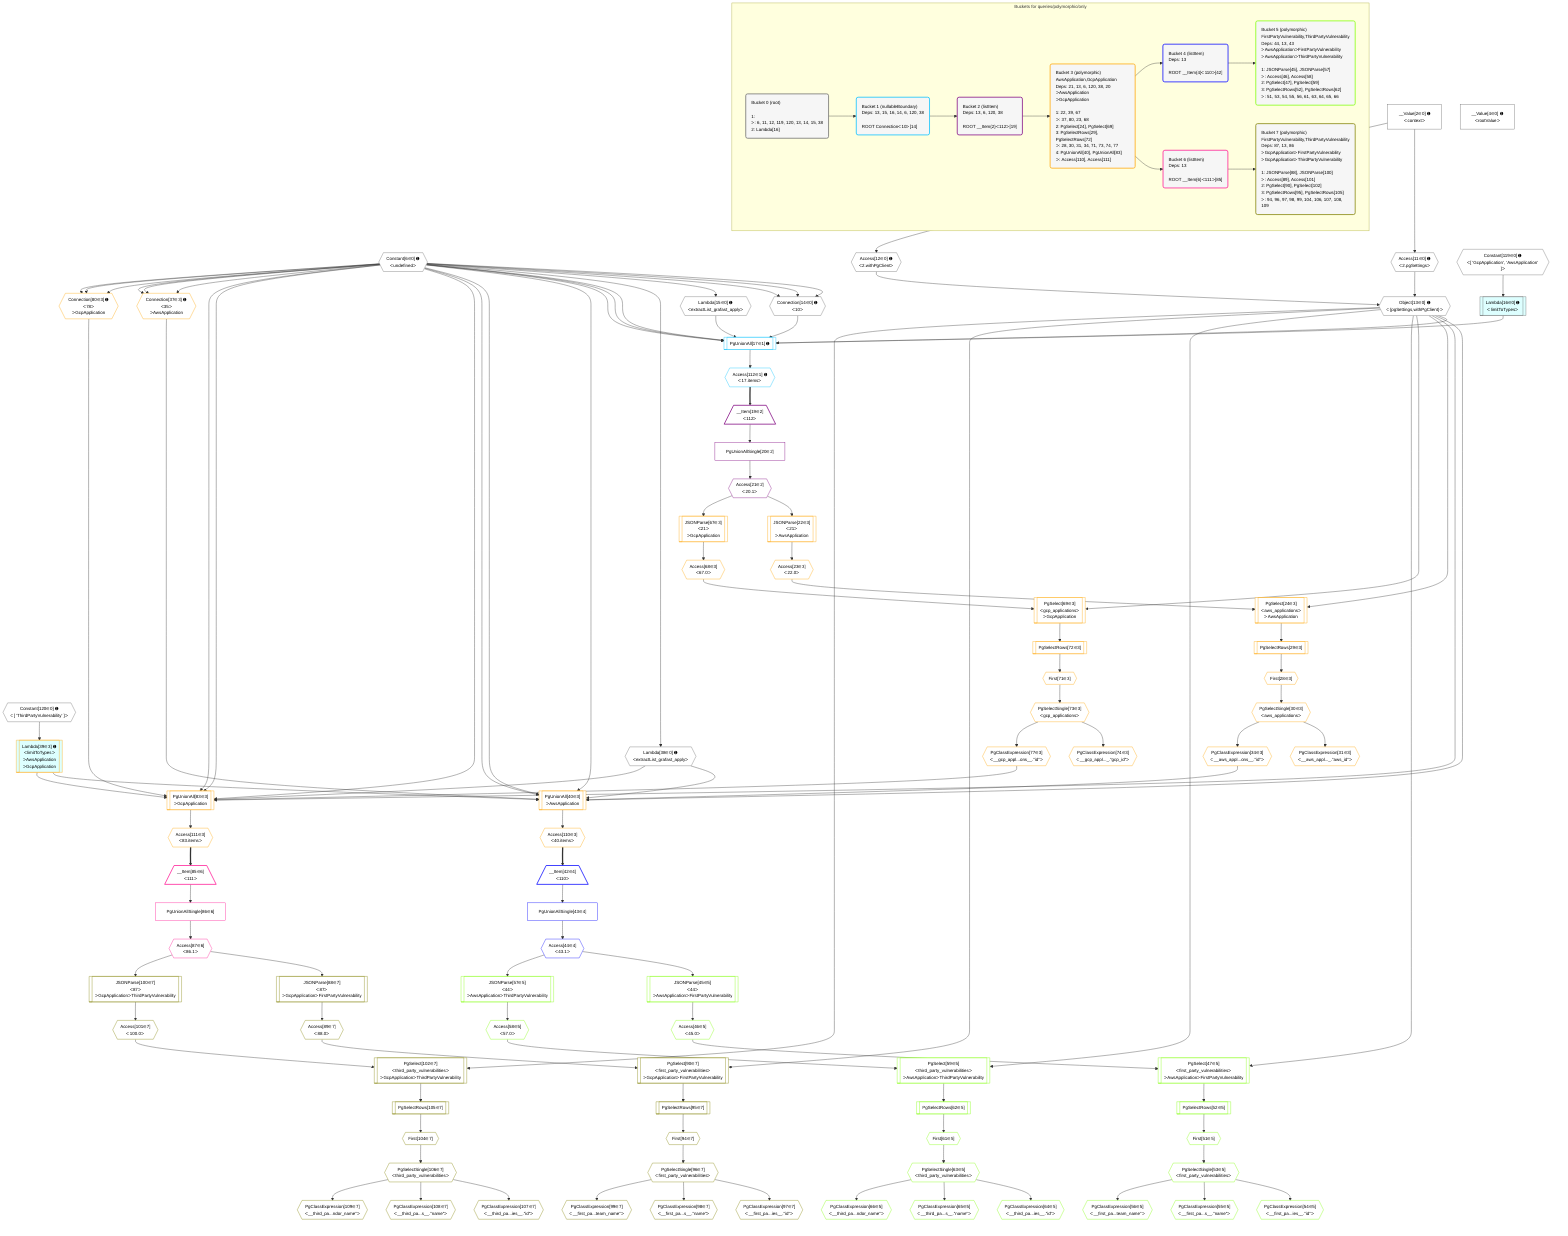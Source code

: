 %%{init: {'themeVariables': { 'fontSize': '12px'}}}%%
graph TD
    classDef path fill:#eee,stroke:#000,color:#000
    classDef plan fill:#fff,stroke-width:1px,color:#000
    classDef itemplan fill:#fff,stroke-width:2px,color:#000
    classDef unbatchedplan fill:#dff,stroke-width:1px,color:#000
    classDef sideeffectplan fill:#fcc,stroke-width:2px,color:#000
    classDef bucket fill:#f6f6f6,color:#000,stroke-width:2px,text-align:left


    %% plan dependencies
    Connection14{{"Connection[14∈0] ➊<br />ᐸ10ᐳ"}}:::plan
    Constant6{{"Constant[6∈0] ➊<br />ᐸundefinedᐳ"}}:::plan
    Constant6 & Constant6 & Constant6 --> Connection14
    Object13{{"Object[13∈0] ➊<br />ᐸ{pgSettings,withPgClient}ᐳ"}}:::plan
    Access11{{"Access[11∈0] ➊<br />ᐸ2.pgSettingsᐳ"}}:::plan
    Access12{{"Access[12∈0] ➊<br />ᐸ2.withPgClientᐳ"}}:::plan
    Access11 & Access12 --> Object13
    __Value2["__Value[2∈0] ➊<br />ᐸcontextᐳ"]:::plan
    __Value2 --> Access11
    __Value2 --> Access12
    Lambda15{{"Lambda[15∈0] ➊<br />ᐸextractList_grafast_applyᐳ"}}:::plan
    Constant6 --> Lambda15
    Lambda16[["Lambda[16∈0] ➊<br />ᐸlimitToTypesᐳ"]]:::unbatchedplan
    Constant119{{"Constant[119∈0] ➊<br />ᐸ[ 'GcpApplication', 'AwsApplication' ]ᐳ"}}:::plan
    Constant119 --> Lambda16
    Lambda38{{"Lambda[38∈0] ➊<br />ᐸextractList_grafast_applyᐳ"}}:::plan
    Constant6 --> Lambda38
    __Value4["__Value[4∈0] ➊<br />ᐸrootValueᐳ"]:::plan
    Constant120{{"Constant[120∈0] ➊<br />ᐸ[ 'ThirdPartyVulnerability' ]ᐳ"}}:::plan
    PgUnionAll17[["PgUnionAll[17∈1] ➊"]]:::plan
    Object13 & Lambda15 & Lambda16 & Connection14 & Constant6 & Constant6 & Constant6 --> PgUnionAll17
    Access112{{"Access[112∈1] ➊<br />ᐸ17.itemsᐳ"}}:::plan
    PgUnionAll17 --> Access112
    __Item19[/"__Item[19∈2]<br />ᐸ112ᐳ"\]:::itemplan
    Access112 ==> __Item19
    PgUnionAllSingle20["PgUnionAllSingle[20∈2]"]:::plan
    __Item19 --> PgUnionAllSingle20
    Access21{{"Access[21∈2]<br />ᐸ20.1ᐳ"}}:::plan
    PgUnionAllSingle20 --> Access21
    PgUnionAll40[["PgUnionAll[40∈3]<br />ᐳAwsApplication"]]:::plan
    PgClassExpression34{{"PgClassExpression[34∈3]<br />ᐸ__aws_appl...ons__.”id”ᐳ"}}:::plan
    Lambda39[["Lambda[39∈3] ➊<br />ᐸlimitToTypesᐳ<br />ᐳAwsApplication<br />ᐳGcpApplication"]]:::unbatchedplan
    Connection37{{"Connection[37∈3] ➊<br />ᐸ35ᐳ<br />ᐳAwsApplication"}}:::plan
    Object13 & PgClassExpression34 & Lambda38 & Lambda39 & Connection37 & Constant6 & Constant6 & Constant6 --> PgUnionAll40
    PgUnionAll83[["PgUnionAll[83∈3]<br />ᐳGcpApplication"]]:::plan
    PgClassExpression77{{"PgClassExpression[77∈3]<br />ᐸ__gcp_appl...ons__.”id”ᐳ"}}:::plan
    Connection80{{"Connection[80∈3] ➊<br />ᐸ78ᐳ<br />ᐳGcpApplication"}}:::plan
    Object13 & PgClassExpression77 & Lambda38 & Lambda39 & Connection80 & Constant6 & Constant6 & Constant6 --> PgUnionAll83
    Constant6 & Constant6 & Constant6 --> Connection37
    Constant6 & Constant6 & Constant6 --> Connection80
    PgSelect24[["PgSelect[24∈3]<br />ᐸaws_applicationsᐳ<br />ᐳAwsApplication"]]:::plan
    Access23{{"Access[23∈3]<br />ᐸ22.0ᐳ"}}:::plan
    Object13 & Access23 --> PgSelect24
    PgSelect69[["PgSelect[69∈3]<br />ᐸgcp_applicationsᐳ<br />ᐳGcpApplication"]]:::plan
    Access68{{"Access[68∈3]<br />ᐸ67.0ᐳ"}}:::plan
    Object13 & Access68 --> PgSelect69
    JSONParse22[["JSONParse[22∈3]<br />ᐸ21ᐳ<br />ᐳAwsApplication"]]:::plan
    Access21 --> JSONParse22
    JSONParse22 --> Access23
    First28{{"First[28∈3]"}}:::plan
    PgSelectRows29[["PgSelectRows[29∈3]"]]:::plan
    PgSelectRows29 --> First28
    PgSelect24 --> PgSelectRows29
    PgSelectSingle30{{"PgSelectSingle[30∈3]<br />ᐸaws_applicationsᐳ"}}:::plan
    First28 --> PgSelectSingle30
    PgClassExpression31{{"PgClassExpression[31∈3]<br />ᐸ__aws_appl..._.”aws_id”ᐳ"}}:::plan
    PgSelectSingle30 --> PgClassExpression31
    PgSelectSingle30 --> PgClassExpression34
    Constant120 --> Lambda39
    JSONParse67[["JSONParse[67∈3]<br />ᐸ21ᐳ<br />ᐳGcpApplication"]]:::plan
    Access21 --> JSONParse67
    JSONParse67 --> Access68
    First71{{"First[71∈3]"}}:::plan
    PgSelectRows72[["PgSelectRows[72∈3]"]]:::plan
    PgSelectRows72 --> First71
    PgSelect69 --> PgSelectRows72
    PgSelectSingle73{{"PgSelectSingle[73∈3]<br />ᐸgcp_applicationsᐳ"}}:::plan
    First71 --> PgSelectSingle73
    PgClassExpression74{{"PgClassExpression[74∈3]<br />ᐸ__gcp_appl..._.”gcp_id”ᐳ"}}:::plan
    PgSelectSingle73 --> PgClassExpression74
    PgSelectSingle73 --> PgClassExpression77
    Access110{{"Access[110∈3]<br />ᐸ40.itemsᐳ"}}:::plan
    PgUnionAll40 --> Access110
    Access111{{"Access[111∈3]<br />ᐸ83.itemsᐳ"}}:::plan
    PgUnionAll83 --> Access111
    __Item42[/"__Item[42∈4]<br />ᐸ110ᐳ"\]:::itemplan
    Access110 ==> __Item42
    PgUnionAllSingle43["PgUnionAllSingle[43∈4]"]:::plan
    __Item42 --> PgUnionAllSingle43
    Access44{{"Access[44∈4]<br />ᐸ43.1ᐳ"}}:::plan
    PgUnionAllSingle43 --> Access44
    PgSelect47[["PgSelect[47∈5]<br />ᐸfirst_party_vulnerabilitiesᐳ<br />ᐳAwsApplicationᐳFirstPartyVulnerability"]]:::plan
    Access46{{"Access[46∈5]<br />ᐸ45.0ᐳ"}}:::plan
    Object13 & Access46 --> PgSelect47
    PgSelect59[["PgSelect[59∈5]<br />ᐸthird_party_vulnerabilitiesᐳ<br />ᐳAwsApplicationᐳThirdPartyVulnerability"]]:::plan
    Access58{{"Access[58∈5]<br />ᐸ57.0ᐳ"}}:::plan
    Object13 & Access58 --> PgSelect59
    JSONParse45[["JSONParse[45∈5]<br />ᐸ44ᐳ<br />ᐳAwsApplicationᐳFirstPartyVulnerability"]]:::plan
    Access44 --> JSONParse45
    JSONParse45 --> Access46
    First51{{"First[51∈5]"}}:::plan
    PgSelectRows52[["PgSelectRows[52∈5]"]]:::plan
    PgSelectRows52 --> First51
    PgSelect47 --> PgSelectRows52
    PgSelectSingle53{{"PgSelectSingle[53∈5]<br />ᐸfirst_party_vulnerabilitiesᐳ"}}:::plan
    First51 --> PgSelectSingle53
    PgClassExpression54{{"PgClassExpression[54∈5]<br />ᐸ__first_pa...ies__.”id”ᐳ"}}:::plan
    PgSelectSingle53 --> PgClassExpression54
    PgClassExpression55{{"PgClassExpression[55∈5]<br />ᐸ__first_pa...s__.”name”ᐳ"}}:::plan
    PgSelectSingle53 --> PgClassExpression55
    PgClassExpression56{{"PgClassExpression[56∈5]<br />ᐸ__first_pa...team_name”ᐳ"}}:::plan
    PgSelectSingle53 --> PgClassExpression56
    JSONParse57[["JSONParse[57∈5]<br />ᐸ44ᐳ<br />ᐳAwsApplicationᐳThirdPartyVulnerability"]]:::plan
    Access44 --> JSONParse57
    JSONParse57 --> Access58
    First61{{"First[61∈5]"}}:::plan
    PgSelectRows62[["PgSelectRows[62∈5]"]]:::plan
    PgSelectRows62 --> First61
    PgSelect59 --> PgSelectRows62
    PgSelectSingle63{{"PgSelectSingle[63∈5]<br />ᐸthird_party_vulnerabilitiesᐳ"}}:::plan
    First61 --> PgSelectSingle63
    PgClassExpression64{{"PgClassExpression[64∈5]<br />ᐸ__third_pa...ies__.”id”ᐳ"}}:::plan
    PgSelectSingle63 --> PgClassExpression64
    PgClassExpression65{{"PgClassExpression[65∈5]<br />ᐸ__third_pa...s__.”name”ᐳ"}}:::plan
    PgSelectSingle63 --> PgClassExpression65
    PgClassExpression66{{"PgClassExpression[66∈5]<br />ᐸ__third_pa...ndor_name”ᐳ"}}:::plan
    PgSelectSingle63 --> PgClassExpression66
    __Item85[/"__Item[85∈6]<br />ᐸ111ᐳ"\]:::itemplan
    Access111 ==> __Item85
    PgUnionAllSingle86["PgUnionAllSingle[86∈6]"]:::plan
    __Item85 --> PgUnionAllSingle86
    Access87{{"Access[87∈6]<br />ᐸ86.1ᐳ"}}:::plan
    PgUnionAllSingle86 --> Access87
    PgSelect90[["PgSelect[90∈7]<br />ᐸfirst_party_vulnerabilitiesᐳ<br />ᐳGcpApplicationᐳFirstPartyVulnerability"]]:::plan
    Access89{{"Access[89∈7]<br />ᐸ88.0ᐳ"}}:::plan
    Object13 & Access89 --> PgSelect90
    PgSelect102[["PgSelect[102∈7]<br />ᐸthird_party_vulnerabilitiesᐳ<br />ᐳGcpApplicationᐳThirdPartyVulnerability"]]:::plan
    Access101{{"Access[101∈7]<br />ᐸ100.0ᐳ"}}:::plan
    Object13 & Access101 --> PgSelect102
    JSONParse88[["JSONParse[88∈7]<br />ᐸ87ᐳ<br />ᐳGcpApplicationᐳFirstPartyVulnerability"]]:::plan
    Access87 --> JSONParse88
    JSONParse88 --> Access89
    First94{{"First[94∈7]"}}:::plan
    PgSelectRows95[["PgSelectRows[95∈7]"]]:::plan
    PgSelectRows95 --> First94
    PgSelect90 --> PgSelectRows95
    PgSelectSingle96{{"PgSelectSingle[96∈7]<br />ᐸfirst_party_vulnerabilitiesᐳ"}}:::plan
    First94 --> PgSelectSingle96
    PgClassExpression97{{"PgClassExpression[97∈7]<br />ᐸ__first_pa...ies__.”id”ᐳ"}}:::plan
    PgSelectSingle96 --> PgClassExpression97
    PgClassExpression98{{"PgClassExpression[98∈7]<br />ᐸ__first_pa...s__.”name”ᐳ"}}:::plan
    PgSelectSingle96 --> PgClassExpression98
    PgClassExpression99{{"PgClassExpression[99∈7]<br />ᐸ__first_pa...team_name”ᐳ"}}:::plan
    PgSelectSingle96 --> PgClassExpression99
    JSONParse100[["JSONParse[100∈7]<br />ᐸ87ᐳ<br />ᐳGcpApplicationᐳThirdPartyVulnerability"]]:::plan
    Access87 --> JSONParse100
    JSONParse100 --> Access101
    First104{{"First[104∈7]"}}:::plan
    PgSelectRows105[["PgSelectRows[105∈7]"]]:::plan
    PgSelectRows105 --> First104
    PgSelect102 --> PgSelectRows105
    PgSelectSingle106{{"PgSelectSingle[106∈7]<br />ᐸthird_party_vulnerabilitiesᐳ"}}:::plan
    First104 --> PgSelectSingle106
    PgClassExpression107{{"PgClassExpression[107∈7]<br />ᐸ__third_pa...ies__.”id”ᐳ"}}:::plan
    PgSelectSingle106 --> PgClassExpression107
    PgClassExpression108{{"PgClassExpression[108∈7]<br />ᐸ__third_pa...s__.”name”ᐳ"}}:::plan
    PgSelectSingle106 --> PgClassExpression108
    PgClassExpression109{{"PgClassExpression[109∈7]<br />ᐸ__third_pa...ndor_name”ᐳ"}}:::plan
    PgSelectSingle106 --> PgClassExpression109

    %% define steps

    subgraph "Buckets for queries/polymorphic/only"
    Bucket0("Bucket 0 (root)<br /><br />1: <br />ᐳ: 6, 11, 12, 119, 120, 13, 14, 15, 38<br />2: Lambda[16]"):::bucket
    classDef bucket0 stroke:#696969
    class Bucket0,__Value2,__Value4,Constant6,Access11,Access12,Object13,Connection14,Lambda15,Lambda16,Lambda38,Constant119,Constant120 bucket0
    Bucket1("Bucket 1 (nullableBoundary)<br />Deps: 13, 15, 16, 14, 6, 120, 38<br /><br />ROOT Connectionᐸ10ᐳ[14]"):::bucket
    classDef bucket1 stroke:#00bfff
    class Bucket1,PgUnionAll17,Access112 bucket1
    Bucket2("Bucket 2 (listItem)<br />Deps: 13, 6, 120, 38<br /><br />ROOT __Item{2}ᐸ112ᐳ[19]"):::bucket
    classDef bucket2 stroke:#7f007f
    class Bucket2,__Item19,PgUnionAllSingle20,Access21 bucket2
    Bucket3("Bucket 3 (polymorphic)<br />AwsApplication,GcpApplication<br />Deps: 21, 13, 6, 120, 38, 20<br />ᐳAwsApplication<br />ᐳGcpApplication<br /><br />1: 22, 39, 67<br />ᐳ: 37, 80, 23, 68<br />2: PgSelect[24], PgSelect[69]<br />3: PgSelectRows[29], PgSelectRows[72]<br />ᐳ: 28, 30, 31, 34, 71, 73, 74, 77<br />4: PgUnionAll[40], PgUnionAll[83]<br />ᐳ: Access[110], Access[111]"):::bucket
    classDef bucket3 stroke:#ffa500
    class Bucket3,JSONParse22,Access23,PgSelect24,First28,PgSelectRows29,PgSelectSingle30,PgClassExpression31,PgClassExpression34,Connection37,Lambda39,PgUnionAll40,JSONParse67,Access68,PgSelect69,First71,PgSelectRows72,PgSelectSingle73,PgClassExpression74,PgClassExpression77,Connection80,PgUnionAll83,Access110,Access111 bucket3
    Bucket4("Bucket 4 (listItem)<br />Deps: 13<br /><br />ROOT __Item{4}ᐸ110ᐳ[42]"):::bucket
    classDef bucket4 stroke:#0000ff
    class Bucket4,__Item42,PgUnionAllSingle43,Access44 bucket4
    Bucket5("Bucket 5 (polymorphic)<br />FirstPartyVulnerability,ThirdPartyVulnerability<br />Deps: 44, 13, 43<br />ᐳAwsApplicationᐳFirstPartyVulnerability<br />ᐳAwsApplicationᐳThirdPartyVulnerability<br /><br />1: JSONParse[45], JSONParse[57]<br />ᐳ: Access[46], Access[58]<br />2: PgSelect[47], PgSelect[59]<br />3: PgSelectRows[52], PgSelectRows[62]<br />ᐳ: 51, 53, 54, 55, 56, 61, 63, 64, 65, 66"):::bucket
    classDef bucket5 stroke:#7fff00
    class Bucket5,JSONParse45,Access46,PgSelect47,First51,PgSelectRows52,PgSelectSingle53,PgClassExpression54,PgClassExpression55,PgClassExpression56,JSONParse57,Access58,PgSelect59,First61,PgSelectRows62,PgSelectSingle63,PgClassExpression64,PgClassExpression65,PgClassExpression66 bucket5
    Bucket6("Bucket 6 (listItem)<br />Deps: 13<br /><br />ROOT __Item{6}ᐸ111ᐳ[85]"):::bucket
    classDef bucket6 stroke:#ff1493
    class Bucket6,__Item85,PgUnionAllSingle86,Access87 bucket6
    Bucket7("Bucket 7 (polymorphic)<br />FirstPartyVulnerability,ThirdPartyVulnerability<br />Deps: 87, 13, 86<br />ᐳGcpApplicationᐳFirstPartyVulnerability<br />ᐳGcpApplicationᐳThirdPartyVulnerability<br /><br />1: JSONParse[88], JSONParse[100]<br />ᐳ: Access[89], Access[101]<br />2: PgSelect[90], PgSelect[102]<br />3: PgSelectRows[95], PgSelectRows[105]<br />ᐳ: 94, 96, 97, 98, 99, 104, 106, 107, 108, 109"):::bucket
    classDef bucket7 stroke:#808000
    class Bucket7,JSONParse88,Access89,PgSelect90,First94,PgSelectRows95,PgSelectSingle96,PgClassExpression97,PgClassExpression98,PgClassExpression99,JSONParse100,Access101,PgSelect102,First104,PgSelectRows105,PgSelectSingle106,PgClassExpression107,PgClassExpression108,PgClassExpression109 bucket7
    Bucket0 --> Bucket1
    Bucket1 --> Bucket2
    Bucket2 --> Bucket3
    Bucket3 --> Bucket4 & Bucket6
    Bucket4 --> Bucket5
    Bucket6 --> Bucket7
    end